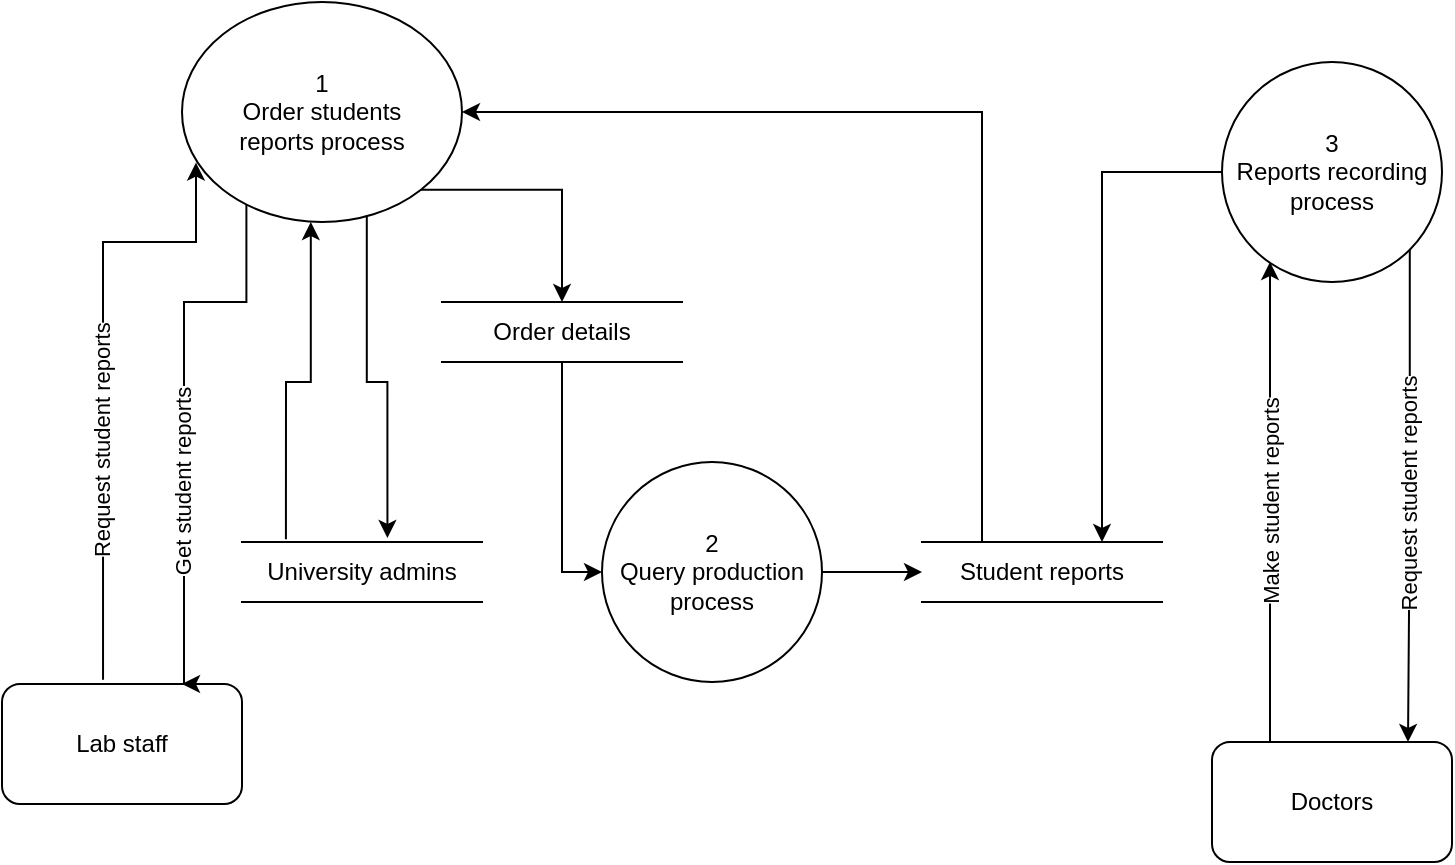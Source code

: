 <mxfile version="22.1.11" type="device">
  <diagram name="Page-1" id="luprkxz4Sg0Ri3mIDj4t">
    <mxGraphModel dx="853" dy="1719" grid="1" gridSize="10" guides="1" tooltips="1" connect="1" arrows="1" fold="1" page="1" pageScale="1" pageWidth="850" pageHeight="1100" math="0" shadow="0">
      <root>
        <mxCell id="0" />
        <mxCell id="1" parent="0" />
        <mxCell id="uxte9Tt47OVvxH6o0-YY-15" style="edgeStyle=orthogonalEdgeStyle;rounded=0;orthogonalLoop=1;jettySize=auto;html=1;exitX=1;exitY=0.5;exitDx=0;exitDy=0;entryX=0;entryY=0.5;entryDx=0;entryDy=0;" parent="1" source="uxte9Tt47OVvxH6o0-YY-1" target="uxte9Tt47OVvxH6o0-YY-14" edge="1">
          <mxGeometry relative="1" as="geometry" />
        </mxCell>
        <mxCell id="uxte9Tt47OVvxH6o0-YY-1" value="2&lt;br&gt;Query production process" style="ellipse;whiteSpace=wrap;html=1;" parent="1" vertex="1">
          <mxGeometry x="310" y="210" width="110" height="110" as="geometry" />
        </mxCell>
        <mxCell id="uxte9Tt47OVvxH6o0-YY-13" style="edgeStyle=orthogonalEdgeStyle;rounded=0;orthogonalLoop=1;jettySize=auto;html=1;exitX=1;exitY=1;exitDx=0;exitDy=0;entryX=0.5;entryY=0;entryDx=0;entryDy=0;" parent="1" source="uxte9Tt47OVvxH6o0-YY-2" target="uxte9Tt47OVvxH6o0-YY-11" edge="1">
          <mxGeometry relative="1" as="geometry">
            <Array as="points">
              <mxPoint x="290" y="74" />
            </Array>
          </mxGeometry>
        </mxCell>
        <mxCell id="uxte9Tt47OVvxH6o0-YY-2" value="1&lt;br&gt;Order students&lt;br&gt;reports process" style="ellipse;whiteSpace=wrap;html=1;points=[[0.05,0.73,0,0,0],[0.23,0.92,0,0,0],[0.46,1,0,0,0],[0.5,0,0,0,0],[0.66,0.97,0,0,0],[1,0,0,0,0],[1,0.5,0,0,0],[1,1,0,0,0]];" parent="1" vertex="1">
          <mxGeometry x="100" y="-20" width="140" height="110" as="geometry" />
        </mxCell>
        <mxCell id="uxte9Tt47OVvxH6o0-YY-17" style="edgeStyle=orthogonalEdgeStyle;rounded=0;orthogonalLoop=1;jettySize=auto;html=1;exitX=0;exitY=0.5;exitDx=0;exitDy=0;entryX=0.75;entryY=0;entryDx=0;entryDy=0;" parent="1" source="uxte9Tt47OVvxH6o0-YY-3" target="uxte9Tt47OVvxH6o0-YY-14" edge="1">
          <mxGeometry relative="1" as="geometry" />
        </mxCell>
        <mxCell id="uxte9Tt47OVvxH6o0-YY-3" value="3&lt;br&gt;Reports recording process" style="ellipse;whiteSpace=wrap;html=1;" parent="1" vertex="1">
          <mxGeometry x="620" y="10" width="110" height="110" as="geometry" />
        </mxCell>
        <mxCell id="uxte9Tt47OVvxH6o0-YY-4" value="Doctors" style="rounded=1;whiteSpace=wrap;html=1;" parent="1" vertex="1">
          <mxGeometry x="615" y="350" width="120" height="60" as="geometry" />
        </mxCell>
        <mxCell id="uxte9Tt47OVvxH6o0-YY-5" value="Lab staff" style="rounded=1;whiteSpace=wrap;html=1;" parent="1" vertex="1">
          <mxGeometry x="10" y="321" width="120" height="60" as="geometry" />
        </mxCell>
        <mxCell id="uxte9Tt47OVvxH6o0-YY-9" value="" style="edgeStyle=orthogonalEdgeStyle;orthogonalLoop=1;jettySize=auto;html=1;rounded=0;entryX=0.05;entryY=0.73;entryDx=0;entryDy=0;entryPerimeter=0;exitX=0.421;exitY=-0.036;exitDx=0;exitDy=0;exitPerimeter=0;" parent="1" source="uxte9Tt47OVvxH6o0-YY-5" target="uxte9Tt47OVvxH6o0-YY-2" edge="1">
          <mxGeometry width="100" relative="1" as="geometry">
            <mxPoint x="120" y="141" as="sourcePoint" />
            <mxPoint x="70" y="81" as="targetPoint" />
            <Array as="points">
              <mxPoint x="61" y="100" />
              <mxPoint x="107" y="100" />
            </Array>
          </mxGeometry>
        </mxCell>
        <mxCell id="uxte9Tt47OVvxH6o0-YY-21" value="Request student reports" style="edgeLabel;html=1;align=center;verticalAlign=middle;resizable=0;points=[];rotation=-90;" parent="uxte9Tt47OVvxH6o0-YY-9" vertex="1" connectable="0">
          <mxGeometry x="-0.181" y="-2" relative="1" as="geometry">
            <mxPoint x="-3" y="6" as="offset" />
          </mxGeometry>
        </mxCell>
        <mxCell id="uxte9Tt47OVvxH6o0-YY-10" value="" style="edgeStyle=orthogonalEdgeStyle;orthogonalLoop=1;jettySize=auto;html=1;rounded=0;entryX=0.23;entryY=0.92;entryDx=0;entryDy=0;entryPerimeter=0;exitX=0.23;exitY=0.92;exitDx=0;exitDy=0;exitPerimeter=0;" parent="1" edge="1" source="uxte9Tt47OVvxH6o0-YY-2">
          <mxGeometry width="100" relative="1" as="geometry">
            <mxPoint x="100" y="71" as="sourcePoint" />
            <mxPoint x="100" y="321" as="targetPoint" />
            <Array as="points">
              <mxPoint x="132" y="130" />
              <mxPoint x="101" y="130" />
              <mxPoint x="101" y="321" />
            </Array>
          </mxGeometry>
        </mxCell>
        <mxCell id="uxte9Tt47OVvxH6o0-YY-12" style="edgeStyle=orthogonalEdgeStyle;rounded=0;orthogonalLoop=1;jettySize=auto;html=1;exitX=0.5;exitY=1;exitDx=0;exitDy=0;entryX=0;entryY=0.5;entryDx=0;entryDy=0;" parent="1" source="uxte9Tt47OVvxH6o0-YY-11" target="uxte9Tt47OVvxH6o0-YY-1" edge="1">
          <mxGeometry relative="1" as="geometry" />
        </mxCell>
        <mxCell id="uxte9Tt47OVvxH6o0-YY-11" value="Order details" style="shape=partialRectangle;whiteSpace=wrap;html=1;left=0;right=0;fillColor=none;" parent="1" vertex="1">
          <mxGeometry x="230" y="130" width="120" height="30" as="geometry" />
        </mxCell>
        <mxCell id="uxte9Tt47OVvxH6o0-YY-16" style="edgeStyle=orthogonalEdgeStyle;rounded=0;orthogonalLoop=1;jettySize=auto;html=1;exitX=0.25;exitY=0;exitDx=0;exitDy=0;entryX=1;entryY=0.5;entryDx=0;entryDy=0;" parent="1" source="uxte9Tt47OVvxH6o0-YY-14" target="uxte9Tt47OVvxH6o0-YY-2" edge="1">
          <mxGeometry relative="1" as="geometry" />
        </mxCell>
        <mxCell id="uxte9Tt47OVvxH6o0-YY-14" value="Student reports" style="shape=partialRectangle;whiteSpace=wrap;html=1;left=0;right=0;fillColor=none;" parent="1" vertex="1">
          <mxGeometry x="470" y="250" width="120" height="30" as="geometry" />
        </mxCell>
        <mxCell id="uxte9Tt47OVvxH6o0-YY-18" style="edgeStyle=orthogonalEdgeStyle;rounded=0;orthogonalLoop=1;jettySize=auto;html=1;exitX=0.25;exitY=0;exitDx=0;exitDy=0;" parent="1" source="uxte9Tt47OVvxH6o0-YY-4" edge="1">
          <mxGeometry relative="1" as="geometry">
            <mxPoint x="644" y="110" as="targetPoint" />
            <Array as="points">
              <mxPoint x="644" y="350" />
            </Array>
          </mxGeometry>
        </mxCell>
        <mxCell id="uxte9Tt47OVvxH6o0-YY-20" style="edgeStyle=orthogonalEdgeStyle;rounded=0;orthogonalLoop=1;jettySize=auto;html=1;exitX=1;exitY=1;exitDx=0;exitDy=0;" parent="1" source="uxte9Tt47OVvxH6o0-YY-3" edge="1">
          <mxGeometry relative="1" as="geometry">
            <mxPoint x="713" y="350" as="targetPoint" />
          </mxGeometry>
        </mxCell>
        <mxCell id="uxte9Tt47OVvxH6o0-YY-22" value="Get student reports" style="edgeLabel;html=1;align=center;verticalAlign=middle;resizable=0;points=[];rotation=-90;" parent="1" vertex="1" connectable="0">
          <mxGeometry x="99.997" y="219.997" as="geometry" />
        </mxCell>
        <mxCell id="uxte9Tt47OVvxH6o0-YY-26" value="Make student reports" style="edgeLabel;html=1;align=center;verticalAlign=middle;resizable=0;points=[];rotation=-90;" parent="1" vertex="1" connectable="0">
          <mxGeometry x="643.997" y="229.767" as="geometry" />
        </mxCell>
        <mxCell id="uxte9Tt47OVvxH6o0-YY-28" value="Request student reports" style="edgeLabel;html=1;align=center;verticalAlign=middle;resizable=0;points=[];rotation=-90;" parent="1" vertex="1" connectable="0">
          <mxGeometry x="712.997" y="225.997" as="geometry" />
        </mxCell>
        <mxCell id="K4CMh9LZjrSn0Ce3ZHPg-2" value="University admins" style="shape=partialRectangle;whiteSpace=wrap;html=1;left=0;right=0;fillColor=none;" vertex="1" parent="1">
          <mxGeometry x="130" y="250" width="120" height="30" as="geometry" />
        </mxCell>
        <mxCell id="K4CMh9LZjrSn0Ce3ZHPg-4" style="edgeStyle=orthogonalEdgeStyle;rounded=0;orthogonalLoop=1;jettySize=auto;html=1;exitX=0.183;exitY=-0.044;exitDx=0;exitDy=0;entryX=0.46;entryY=1;entryDx=0;entryDy=0;entryPerimeter=0;exitPerimeter=0;" edge="1" parent="1" source="K4CMh9LZjrSn0Ce3ZHPg-2" target="uxte9Tt47OVvxH6o0-YY-2">
          <mxGeometry relative="1" as="geometry" />
        </mxCell>
        <mxCell id="K4CMh9LZjrSn0Ce3ZHPg-6" style="edgeStyle=orthogonalEdgeStyle;rounded=0;orthogonalLoop=1;jettySize=auto;html=1;exitX=0.66;exitY=0.97;exitDx=0;exitDy=0;exitPerimeter=0;entryX=0.606;entryY=-0.067;entryDx=0;entryDy=0;entryPerimeter=0;" edge="1" parent="1" source="uxte9Tt47OVvxH6o0-YY-2" target="K4CMh9LZjrSn0Ce3ZHPg-2">
          <mxGeometry relative="1" as="geometry" />
        </mxCell>
      </root>
    </mxGraphModel>
  </diagram>
</mxfile>
